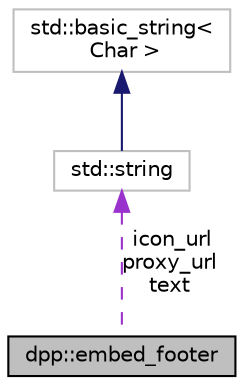 digraph "dpp::embed_footer"
{
 // INTERACTIVE_SVG=YES
 // LATEX_PDF_SIZE
  bgcolor="transparent";
  edge [fontname="Helvetica",fontsize="10",labelfontname="Helvetica",labelfontsize="10"];
  node [fontname="Helvetica",fontsize="10",shape=record];
  Node1 [label="dpp::embed_footer",height=0.2,width=0.4,color="black", fillcolor="grey75", style="filled", fontcolor="black",tooltip="A footer in a dpp::embed."];
  Node2 -> Node1 [dir="back",color="darkorchid3",fontsize="10",style="dashed",label=" icon_url\nproxy_url\ntext" ,fontname="Helvetica"];
  Node2 [label="std::string",height=0.2,width=0.4,color="grey75",tooltip=" "];
  Node3 -> Node2 [dir="back",color="midnightblue",fontsize="10",style="solid",fontname="Helvetica"];
  Node3 [label="std::basic_string\<\l Char \>",height=0.2,width=0.4,color="grey75",tooltip=" "];
}
